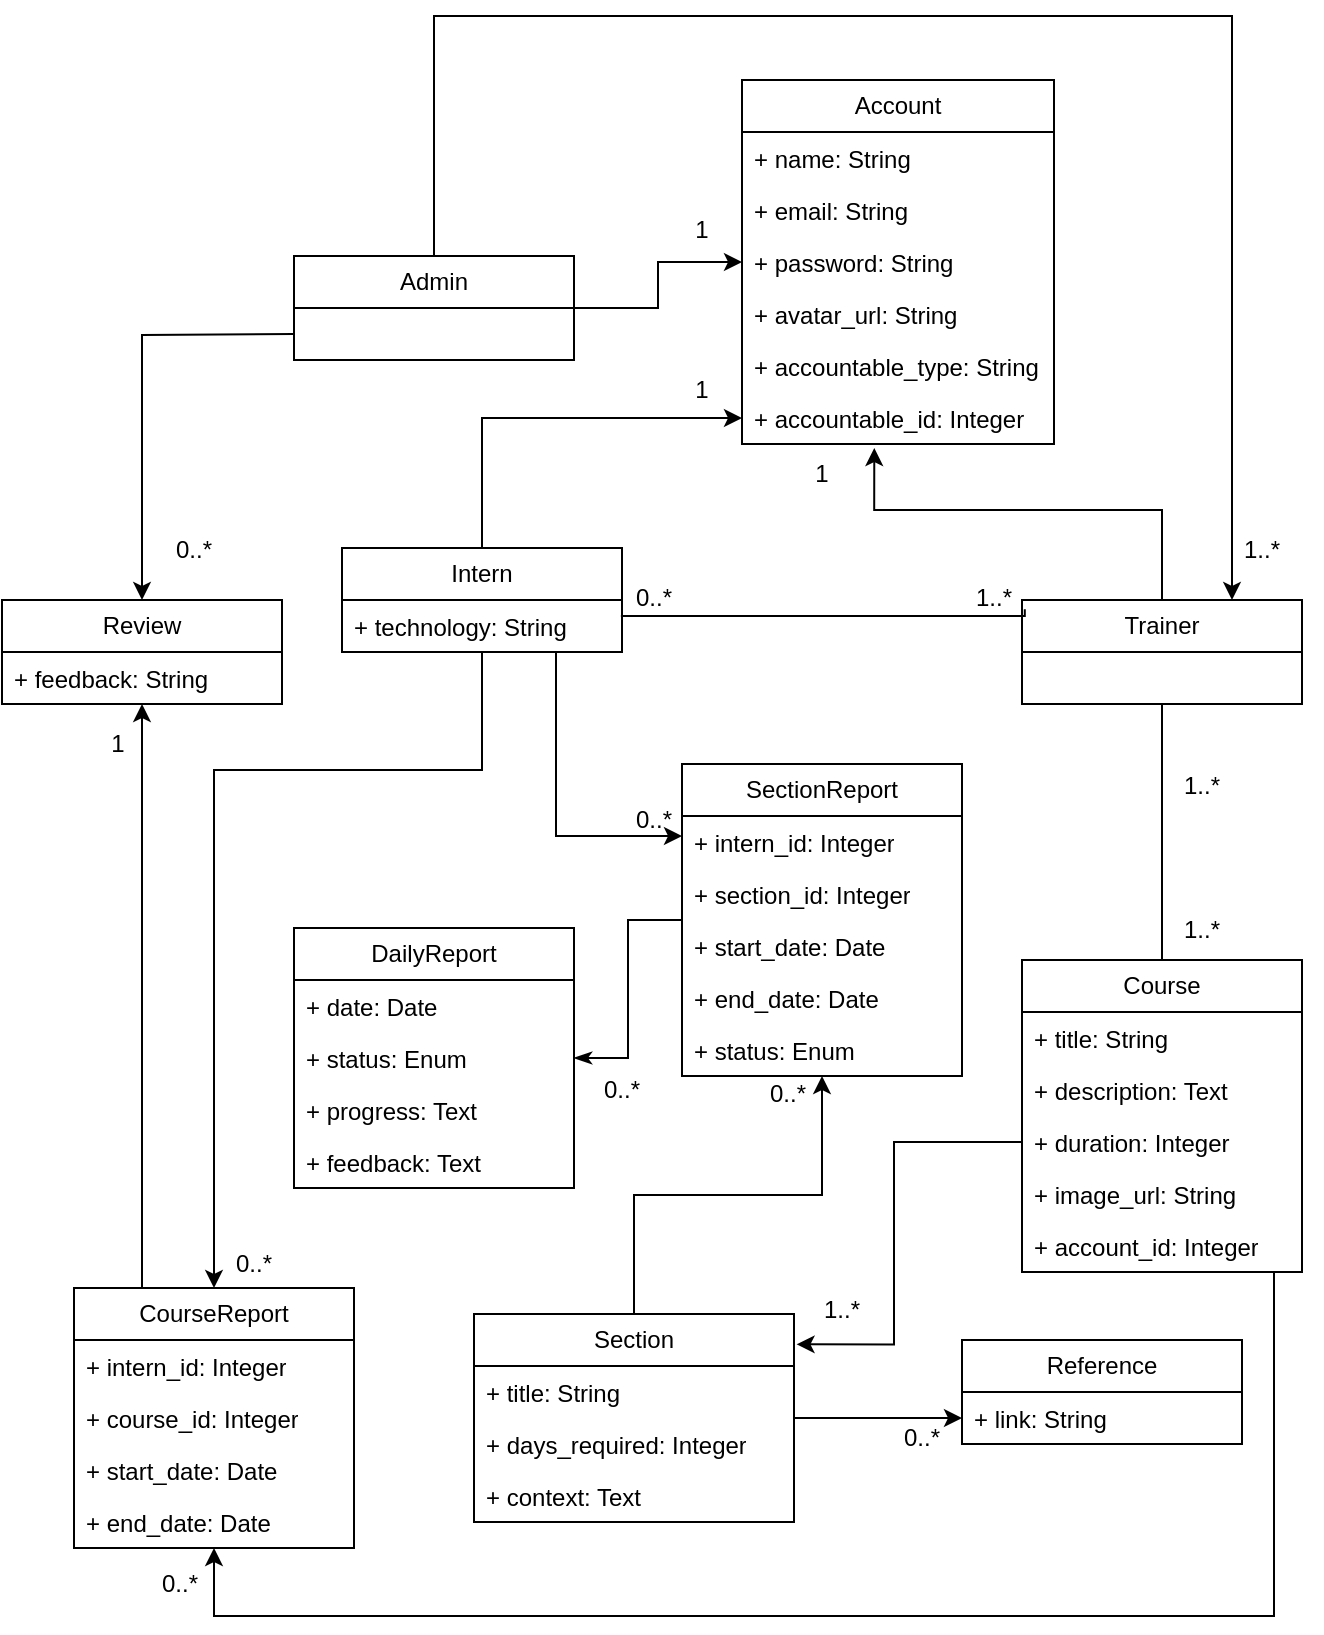 <mxfile version="21.0.6" type="device"><diagram id="C5RBs43oDa-KdzZeNtuy" name="Page-1"><mxGraphModel dx="1908" dy="2463" grid="1" gridSize="10" guides="1" tooltips="1" connect="1" arrows="1" fold="1" page="1" pageScale="1" pageWidth="827" pageHeight="1169" math="0" shadow="0"><root><mxCell id="WIyWlLk6GJQsqaUBKTNV-0"/><mxCell id="WIyWlLk6GJQsqaUBKTNV-1" parent="WIyWlLk6GJQsqaUBKTNV-0"/><mxCell id="bo-UDaoQowbquBdlkFqw-72" style="edgeStyle=orthogonalEdgeStyle;rounded=0;orthogonalLoop=1;jettySize=auto;html=1;" parent="WIyWlLk6GJQsqaUBKTNV-1" source="bo-UDaoQowbquBdlkFqw-0" target="bo-UDaoQowbquBdlkFqw-66" edge="1"><mxGeometry relative="1" as="geometry"/></mxCell><mxCell id="bo-UDaoQowbquBdlkFqw-96" style="edgeStyle=orthogonalEdgeStyle;rounded=0;orthogonalLoop=1;jettySize=auto;html=1;endArrow=none;endFill=0;exitX=0.996;exitY=0.306;exitDx=0;exitDy=0;exitPerimeter=0;entryX=0.01;entryY=0.089;entryDx=0;entryDy=0;entryPerimeter=0;" parent="WIyWlLk6GJQsqaUBKTNV-1" source="bo-UDaoQowbquBdlkFqw-70" target="bo-UDaoQowbquBdlkFqw-33" edge="1"><mxGeometry relative="1" as="geometry"><Array as="points"><mxPoint x="585" y="-680"/></Array></mxGeometry></mxCell><mxCell id="bo-UDaoQowbquBdlkFqw-0" value="Intern" style="swimlane;fontStyle=0;childLayout=stackLayout;horizontal=1;startSize=26;fillColor=none;horizontalStack=0;resizeParent=1;resizeParentMax=0;resizeLast=0;collapsible=1;marginBottom=0;whiteSpace=wrap;html=1;" parent="WIyWlLk6GJQsqaUBKTNV-1" vertex="1"><mxGeometry x="244" y="-714" width="140" height="52" as="geometry"/></mxCell><mxCell id="bo-UDaoQowbquBdlkFqw-70" value="+ technology: String" style="text;strokeColor=none;fillColor=none;align=left;verticalAlign=top;spacingLeft=4;spacingRight=4;overflow=hidden;rotatable=0;points=[[0,0.5],[1,0.5]];portConstraint=eastwest;whiteSpace=wrap;html=1;" parent="bo-UDaoQowbquBdlkFqw-0" vertex="1"><mxGeometry y="26" width="140" height="26" as="geometry"/></mxCell><mxCell id="bo-UDaoQowbquBdlkFqw-58" style="edgeStyle=orthogonalEdgeStyle;rounded=0;orthogonalLoop=1;jettySize=auto;html=1;entryX=1.008;entryY=0.146;entryDx=0;entryDy=0;exitX=0;exitY=0.5;exitDx=0;exitDy=0;entryPerimeter=0;" parent="WIyWlLk6GJQsqaUBKTNV-1" source="bo-UDaoQowbquBdlkFqw-8" target="bo-UDaoQowbquBdlkFqw-10" edge="1"><mxGeometry relative="1" as="geometry"><Array as="points"><mxPoint x="520" y="-417"/><mxPoint x="520" y="-316"/></Array></mxGeometry></mxCell><mxCell id="bo-UDaoQowbquBdlkFqw-6" value="Course" style="swimlane;fontStyle=0;childLayout=stackLayout;horizontal=1;startSize=26;fillColor=none;horizontalStack=0;resizeParent=1;resizeParentMax=0;resizeLast=0;collapsible=1;marginBottom=0;whiteSpace=wrap;html=1;" parent="WIyWlLk6GJQsqaUBKTNV-1" vertex="1"><mxGeometry x="584" y="-508" width="140" height="156" as="geometry"/></mxCell><mxCell id="bo-UDaoQowbquBdlkFqw-7" value="+ title: String" style="text;strokeColor=none;fillColor=none;align=left;verticalAlign=top;spacingLeft=4;spacingRight=4;overflow=hidden;rotatable=0;points=[[0,0.5],[1,0.5]];portConstraint=eastwest;whiteSpace=wrap;html=1;" parent="bo-UDaoQowbquBdlkFqw-6" vertex="1"><mxGeometry y="26" width="140" height="26" as="geometry"/></mxCell><mxCell id="bo-UDaoQowbquBdlkFqw-49" value="+ description: Text" style="text;strokeColor=none;fillColor=none;align=left;verticalAlign=top;spacingLeft=4;spacingRight=4;overflow=hidden;rotatable=0;points=[[0,0.5],[1,0.5]];portConstraint=eastwest;whiteSpace=wrap;html=1;" parent="bo-UDaoQowbquBdlkFqw-6" vertex="1"><mxGeometry y="52" width="140" height="26" as="geometry"/></mxCell><mxCell id="bo-UDaoQowbquBdlkFqw-8" value="+ duration: Integer" style="text;strokeColor=none;fillColor=none;align=left;verticalAlign=top;spacingLeft=4;spacingRight=4;overflow=hidden;rotatable=0;points=[[0,0.5],[1,0.5]];portConstraint=eastwest;whiteSpace=wrap;html=1;" parent="bo-UDaoQowbquBdlkFqw-6" vertex="1"><mxGeometry y="78" width="140" height="26" as="geometry"/></mxCell><mxCell id="FfP8_EDP1E1twKm_tQtL-0" value="+ image_url: String" style="text;strokeColor=none;fillColor=none;align=left;verticalAlign=top;spacingLeft=4;spacingRight=4;overflow=hidden;rotatable=0;points=[[0,0.5],[1,0.5]];portConstraint=eastwest;whiteSpace=wrap;html=1;" vertex="1" parent="bo-UDaoQowbquBdlkFqw-6"><mxGeometry y="104" width="140" height="26" as="geometry"/></mxCell><mxCell id="bo-UDaoQowbquBdlkFqw-100" value="+ account_id: Integer" style="text;strokeColor=none;fillColor=none;align=left;verticalAlign=top;spacingLeft=4;spacingRight=4;overflow=hidden;rotatable=0;points=[[0,0.5],[1,0.5]];portConstraint=eastwest;whiteSpace=wrap;html=1;" parent="bo-UDaoQowbquBdlkFqw-6" vertex="1"><mxGeometry y="130" width="140" height="26" as="geometry"/></mxCell><mxCell id="bo-UDaoQowbquBdlkFqw-60" style="edgeStyle=orthogonalEdgeStyle;rounded=0;orthogonalLoop=1;jettySize=auto;html=1;entryX=0;entryY=0.5;entryDx=0;entryDy=0;" parent="WIyWlLk6GJQsqaUBKTNV-1" source="bo-UDaoQowbquBdlkFqw-10" target="bo-UDaoQowbquBdlkFqw-19" edge="1"><mxGeometry relative="1" as="geometry"/></mxCell><mxCell id="bo-UDaoQowbquBdlkFqw-10" value="Section" style="swimlane;fontStyle=0;childLayout=stackLayout;horizontal=1;startSize=26;fillColor=none;horizontalStack=0;resizeParent=1;resizeParentMax=0;resizeLast=0;collapsible=1;marginBottom=0;whiteSpace=wrap;html=1;" parent="WIyWlLk6GJQsqaUBKTNV-1" vertex="1"><mxGeometry x="310" y="-331" width="160" height="104" as="geometry"/></mxCell><mxCell id="bo-UDaoQowbquBdlkFqw-11" value="+ title: String" style="text;strokeColor=none;fillColor=none;align=left;verticalAlign=top;spacingLeft=4;spacingRight=4;overflow=hidden;rotatable=0;points=[[0,0.5],[1,0.5]];portConstraint=eastwest;whiteSpace=wrap;html=1;" parent="bo-UDaoQowbquBdlkFqw-10" vertex="1"><mxGeometry y="26" width="160" height="26" as="geometry"/></mxCell><mxCell id="bo-UDaoQowbquBdlkFqw-25" value="+ days_required: Integer" style="text;strokeColor=none;fillColor=none;align=left;verticalAlign=top;spacingLeft=4;spacingRight=4;overflow=hidden;rotatable=0;points=[[0,0.5],[1,0.5]];portConstraint=eastwest;whiteSpace=wrap;html=1;" parent="bo-UDaoQowbquBdlkFqw-10" vertex="1"><mxGeometry y="52" width="160" height="26" as="geometry"/></mxCell><mxCell id="bo-UDaoQowbquBdlkFqw-12" value="+ context: Text" style="text;strokeColor=none;fillColor=none;align=left;verticalAlign=top;spacingLeft=4;spacingRight=4;overflow=hidden;rotatable=0;points=[[0,0.5],[1,0.5]];portConstraint=eastwest;whiteSpace=wrap;html=1;" parent="bo-UDaoQowbquBdlkFqw-10" vertex="1"><mxGeometry y="78" width="160" height="26" as="geometry"/></mxCell><mxCell id="bo-UDaoQowbquBdlkFqw-16" value="Reference" style="swimlane;fontStyle=0;childLayout=stackLayout;horizontal=1;startSize=26;fillColor=none;horizontalStack=0;resizeParent=1;resizeParentMax=0;resizeLast=0;collapsible=1;marginBottom=0;whiteSpace=wrap;html=1;" parent="WIyWlLk6GJQsqaUBKTNV-1" vertex="1"><mxGeometry x="554" y="-318" width="140" height="52" as="geometry"/></mxCell><mxCell id="bo-UDaoQowbquBdlkFqw-19" value="+ link: String" style="text;strokeColor=none;fillColor=none;align=left;verticalAlign=top;spacingLeft=4;spacingRight=4;overflow=hidden;rotatable=0;points=[[0,0.5],[1,0.5]];portConstraint=eastwest;whiteSpace=wrap;html=1;" parent="bo-UDaoQowbquBdlkFqw-16" vertex="1"><mxGeometry y="26" width="140" height="26" as="geometry"/></mxCell><mxCell id="bo-UDaoQowbquBdlkFqw-26" value="DailyReport" style="swimlane;fontStyle=0;childLayout=stackLayout;horizontal=1;startSize=26;fillColor=none;horizontalStack=0;resizeParent=1;resizeParentMax=0;resizeLast=0;collapsible=1;marginBottom=0;whiteSpace=wrap;html=1;" parent="WIyWlLk6GJQsqaUBKTNV-1" vertex="1"><mxGeometry x="220" y="-524" width="140" height="130" as="geometry"/></mxCell><mxCell id="bo-UDaoQowbquBdlkFqw-27" value="+ date: Date" style="text;strokeColor=none;fillColor=none;align=left;verticalAlign=top;spacingLeft=4;spacingRight=4;overflow=hidden;rotatable=0;points=[[0,0.5],[1,0.5]];portConstraint=eastwest;whiteSpace=wrap;html=1;" parent="bo-UDaoQowbquBdlkFqw-26" vertex="1"><mxGeometry y="26" width="140" height="26" as="geometry"/></mxCell><mxCell id="bo-UDaoQowbquBdlkFqw-29" value="+ status: Enum" style="text;strokeColor=none;fillColor=none;align=left;verticalAlign=top;spacingLeft=4;spacingRight=4;overflow=hidden;rotatable=0;points=[[0,0.5],[1,0.5]];portConstraint=eastwest;whiteSpace=wrap;html=1;" parent="bo-UDaoQowbquBdlkFqw-26" vertex="1"><mxGeometry y="52" width="140" height="26" as="geometry"/></mxCell><mxCell id="bo-UDaoQowbquBdlkFqw-30" value="+ progress: Text" style="text;strokeColor=none;fillColor=none;align=left;verticalAlign=top;spacingLeft=4;spacingRight=4;overflow=hidden;rotatable=0;points=[[0,0.5],[1,0.5]];portConstraint=eastwest;whiteSpace=wrap;html=1;" parent="bo-UDaoQowbquBdlkFqw-26" vertex="1"><mxGeometry y="78" width="140" height="26" as="geometry"/></mxCell><mxCell id="bo-UDaoQowbquBdlkFqw-31" value="+ feedback: Text" style="text;strokeColor=none;fillColor=none;align=left;verticalAlign=top;spacingLeft=4;spacingRight=4;overflow=hidden;rotatable=0;points=[[0,0.5],[1,0.5]];portConstraint=eastwest;whiteSpace=wrap;html=1;" parent="bo-UDaoQowbquBdlkFqw-26" vertex="1"><mxGeometry y="104" width="140" height="26" as="geometry"/></mxCell><mxCell id="bo-UDaoQowbquBdlkFqw-57" style="edgeStyle=orthogonalEdgeStyle;rounded=0;orthogonalLoop=1;jettySize=auto;html=1;endArrow=none;endFill=0;" parent="WIyWlLk6GJQsqaUBKTNV-1" source="bo-UDaoQowbquBdlkFqw-33" target="bo-UDaoQowbquBdlkFqw-6" edge="1"><mxGeometry relative="1" as="geometry"/></mxCell><mxCell id="bo-UDaoQowbquBdlkFqw-73" style="edgeStyle=orthogonalEdgeStyle;rounded=0;orthogonalLoop=1;jettySize=auto;html=1;entryX=0.424;entryY=1.077;entryDx=0;entryDy=0;entryPerimeter=0;" parent="WIyWlLk6GJQsqaUBKTNV-1" source="bo-UDaoQowbquBdlkFqw-33" target="bo-UDaoQowbquBdlkFqw-66" edge="1"><mxGeometry relative="1" as="geometry"><Array as="points"><mxPoint x="564" y="-733"/><mxPoint x="597" y="-733"/></Array></mxGeometry></mxCell><mxCell id="bo-UDaoQowbquBdlkFqw-33" value="Trainer" style="swimlane;fontStyle=0;childLayout=stackLayout;horizontal=1;startSize=26;fillColor=none;horizontalStack=0;resizeParent=1;resizeParentMax=0;resizeLast=0;collapsible=1;marginBottom=0;whiteSpace=wrap;html=1;" parent="WIyWlLk6GJQsqaUBKTNV-1" vertex="1"><mxGeometry x="584" y="-688" width="140" height="52" as="geometry"/></mxCell><mxCell id="bo-UDaoQowbquBdlkFqw-71" style="edgeStyle=orthogonalEdgeStyle;rounded=0;orthogonalLoop=1;jettySize=auto;html=1;" parent="WIyWlLk6GJQsqaUBKTNV-1" source="bo-UDaoQowbquBdlkFqw-38" target="bo-UDaoQowbquBdlkFqw-61" edge="1"><mxGeometry relative="1" as="geometry"><Array as="points"/></mxGeometry></mxCell><mxCell id="bo-UDaoQowbquBdlkFqw-92" style="edgeStyle=orthogonalEdgeStyle;rounded=0;orthogonalLoop=1;jettySize=auto;html=1;entryX=0.75;entryY=0;entryDx=0;entryDy=0;" parent="WIyWlLk6GJQsqaUBKTNV-1" source="bo-UDaoQowbquBdlkFqw-38" target="bo-UDaoQowbquBdlkFqw-33" edge="1"><mxGeometry relative="1" as="geometry"><Array as="points"><mxPoint x="290" y="-980"/><mxPoint x="689" y="-980"/></Array></mxGeometry></mxCell><mxCell id="bo-UDaoQowbquBdlkFqw-38" value="Admin" style="swimlane;fontStyle=0;childLayout=stackLayout;horizontal=1;startSize=26;fillColor=none;horizontalStack=0;resizeParent=1;resizeParentMax=0;resizeLast=0;collapsible=1;marginBottom=0;whiteSpace=wrap;html=1;" parent="WIyWlLk6GJQsqaUBKTNV-1" vertex="1"><mxGeometry x="220" y="-860" width="140" height="52" as="geometry"/></mxCell><mxCell id="lEpBj5VCTiEoeozHY_Ku-29" style="edgeStyle=orthogonalEdgeStyle;rounded=0;orthogonalLoop=1;jettySize=auto;html=1;endArrow=none;endFill=0;startArrow=classic;startFill=1;" parent="WIyWlLk6GJQsqaUBKTNV-1" source="bo-UDaoQowbquBdlkFqw-44" target="lEpBj5VCTiEoeozHY_Ku-12" edge="1"><mxGeometry relative="1" as="geometry"><Array as="points"><mxPoint x="144" y="-460"/><mxPoint x="144" y="-460"/></Array></mxGeometry></mxCell><mxCell id="bo-UDaoQowbquBdlkFqw-44" value="Review" style="swimlane;fontStyle=0;childLayout=stackLayout;horizontal=1;startSize=26;fillColor=none;horizontalStack=0;resizeParent=1;resizeParentMax=0;resizeLast=0;collapsible=1;marginBottom=0;whiteSpace=wrap;html=1;" parent="WIyWlLk6GJQsqaUBKTNV-1" vertex="1"><mxGeometry x="74" y="-688" width="140" height="52" as="geometry"/></mxCell><mxCell id="bo-UDaoQowbquBdlkFqw-45" value="+ feedback: String" style="text;strokeColor=none;fillColor=none;align=left;verticalAlign=top;spacingLeft=4;spacingRight=4;overflow=hidden;rotatable=0;points=[[0,0.5],[1,0.5]];portConstraint=eastwest;whiteSpace=wrap;html=1;" parent="bo-UDaoQowbquBdlkFqw-44" vertex="1"><mxGeometry y="26" width="140" height="26" as="geometry"/></mxCell><mxCell id="bo-UDaoQowbquBdlkFqw-61" value="Account" style="swimlane;fontStyle=0;childLayout=stackLayout;horizontal=1;startSize=26;fillColor=none;horizontalStack=0;resizeParent=1;resizeParentMax=0;resizeLast=0;collapsible=1;marginBottom=0;whiteSpace=wrap;html=1;" parent="WIyWlLk6GJQsqaUBKTNV-1" vertex="1"><mxGeometry x="444" y="-948" width="156" height="182" as="geometry"/></mxCell><mxCell id="bo-UDaoQowbquBdlkFqw-62" value="+ name: String" style="text;strokeColor=none;fillColor=none;align=left;verticalAlign=top;spacingLeft=4;spacingRight=4;overflow=hidden;rotatable=0;points=[[0,0.5],[1,0.5]];portConstraint=eastwest;whiteSpace=wrap;html=1;" parent="bo-UDaoQowbquBdlkFqw-61" vertex="1"><mxGeometry y="26" width="156" height="26" as="geometry"/></mxCell><mxCell id="bo-UDaoQowbquBdlkFqw-63" value="+ email: String" style="text;strokeColor=none;fillColor=none;align=left;verticalAlign=top;spacingLeft=4;spacingRight=4;overflow=hidden;rotatable=0;points=[[0,0.5],[1,0.5]];portConstraint=eastwest;whiteSpace=wrap;html=1;" parent="bo-UDaoQowbquBdlkFqw-61" vertex="1"><mxGeometry y="52" width="156" height="26" as="geometry"/></mxCell><mxCell id="bo-UDaoQowbquBdlkFqw-64" value="+ password: String" style="text;strokeColor=none;fillColor=none;align=left;verticalAlign=top;spacingLeft=4;spacingRight=4;overflow=hidden;rotatable=0;points=[[0,0.5],[1,0.5]];portConstraint=eastwest;whiteSpace=wrap;html=1;" parent="bo-UDaoQowbquBdlkFqw-61" vertex="1"><mxGeometry y="78" width="156" height="26" as="geometry"/></mxCell><mxCell id="bo-UDaoQowbquBdlkFqw-42" value="+ avatar_url: String" style="text;strokeColor=none;fillColor=none;align=left;verticalAlign=top;spacingLeft=4;spacingRight=4;overflow=hidden;rotatable=0;points=[[0,0.5],[1,0.5]];portConstraint=eastwest;whiteSpace=wrap;html=1;" parent="bo-UDaoQowbquBdlkFqw-61" vertex="1"><mxGeometry y="104" width="156" height="26" as="geometry"/></mxCell><mxCell id="bo-UDaoQowbquBdlkFqw-65" value="+ accountable_type: String" style="text;strokeColor=none;fillColor=none;align=left;verticalAlign=top;spacingLeft=4;spacingRight=4;overflow=hidden;rotatable=0;points=[[0,0.5],[1,0.5]];portConstraint=eastwest;whiteSpace=wrap;html=1;" parent="bo-UDaoQowbquBdlkFqw-61" vertex="1"><mxGeometry y="130" width="156" height="26" as="geometry"/></mxCell><mxCell id="bo-UDaoQowbquBdlkFqw-66" value="+ accountable_id: Integer" style="text;strokeColor=none;fillColor=none;align=left;verticalAlign=top;spacingLeft=4;spacingRight=4;overflow=hidden;rotatable=0;points=[[0,0.5],[1,0.5]];portConstraint=eastwest;whiteSpace=wrap;html=1;" parent="bo-UDaoQowbquBdlkFqw-61" vertex="1"><mxGeometry y="156" width="156" height="26" as="geometry"/></mxCell><mxCell id="bo-UDaoQowbquBdlkFqw-79" value="1" style="text;html=1;strokeColor=none;fillColor=none;align=center;verticalAlign=middle;whiteSpace=wrap;rounded=0;" parent="WIyWlLk6GJQsqaUBKTNV-1" vertex="1"><mxGeometry x="394" y="-888" width="60" height="30" as="geometry"/></mxCell><mxCell id="bo-UDaoQowbquBdlkFqw-80" value="1" style="text;html=1;strokeColor=none;fillColor=none;align=center;verticalAlign=middle;whiteSpace=wrap;rounded=0;" parent="WIyWlLk6GJQsqaUBKTNV-1" vertex="1"><mxGeometry x="394" y="-808" width="60" height="30" as="geometry"/></mxCell><mxCell id="bo-UDaoQowbquBdlkFqw-81" value="1" style="text;html=1;strokeColor=none;fillColor=none;align=center;verticalAlign=middle;whiteSpace=wrap;rounded=0;" parent="WIyWlLk6GJQsqaUBKTNV-1" vertex="1"><mxGeometry x="454" y="-766" width="60" height="30" as="geometry"/></mxCell><mxCell id="bo-UDaoQowbquBdlkFqw-83" value="0..*" style="text;html=1;strokeColor=none;fillColor=none;align=center;verticalAlign=middle;whiteSpace=wrap;rounded=0;" parent="WIyWlLk6GJQsqaUBKTNV-1" vertex="1"><mxGeometry x="140" y="-728" width="60" height="30" as="geometry"/></mxCell><mxCell id="bo-UDaoQowbquBdlkFqw-84" value="0..*" style="text;html=1;strokeColor=none;fillColor=none;align=center;verticalAlign=middle;whiteSpace=wrap;rounded=0;" parent="WIyWlLk6GJQsqaUBKTNV-1" vertex="1"><mxGeometry x="354" y="-458" width="60" height="30" as="geometry"/></mxCell><mxCell id="bo-UDaoQowbquBdlkFqw-85" value="0..*" style="text;html=1;strokeColor=none;fillColor=none;align=center;verticalAlign=middle;whiteSpace=wrap;rounded=0;" parent="WIyWlLk6GJQsqaUBKTNV-1" vertex="1"><mxGeometry x="504" y="-284" width="60" height="30" as="geometry"/></mxCell><mxCell id="bo-UDaoQowbquBdlkFqw-86" value="1..*" style="text;html=1;strokeColor=none;fillColor=none;align=center;verticalAlign=middle;whiteSpace=wrap;rounded=0;" parent="WIyWlLk6GJQsqaUBKTNV-1" vertex="1"><mxGeometry x="464" y="-348" width="60" height="30" as="geometry"/></mxCell><mxCell id="bo-UDaoQowbquBdlkFqw-88" value="1..*" style="text;html=1;strokeColor=none;fillColor=none;align=center;verticalAlign=middle;whiteSpace=wrap;rounded=0;" parent="WIyWlLk6GJQsqaUBKTNV-1" vertex="1"><mxGeometry x="644" y="-538" width="60" height="30" as="geometry"/></mxCell><mxCell id="bo-UDaoQowbquBdlkFqw-90" value="1..*" style="text;html=1;strokeColor=none;fillColor=none;align=center;verticalAlign=middle;whiteSpace=wrap;rounded=0;" parent="WIyWlLk6GJQsqaUBKTNV-1" vertex="1"><mxGeometry x="674" y="-728" width="60" height="30" as="geometry"/></mxCell><mxCell id="bo-UDaoQowbquBdlkFqw-91" style="edgeStyle=orthogonalEdgeStyle;rounded=0;orthogonalLoop=1;jettySize=auto;html=1;entryX=0.5;entryY=0;entryDx=0;entryDy=0;" parent="WIyWlLk6GJQsqaUBKTNV-1" target="bo-UDaoQowbquBdlkFqw-44" edge="1"><mxGeometry relative="1" as="geometry"><mxPoint x="220" y="-821" as="sourcePoint"/></mxGeometry></mxCell><mxCell id="bo-UDaoQowbquBdlkFqw-97" value="1..*" style="text;html=1;strokeColor=none;fillColor=none;align=center;verticalAlign=middle;whiteSpace=wrap;rounded=0;" parent="WIyWlLk6GJQsqaUBKTNV-1" vertex="1"><mxGeometry x="540" y="-704" width="60" height="30" as="geometry"/></mxCell><mxCell id="bo-UDaoQowbquBdlkFqw-99" value="1..*" style="text;html=1;strokeColor=none;fillColor=none;align=center;verticalAlign=middle;whiteSpace=wrap;rounded=0;" parent="WIyWlLk6GJQsqaUBKTNV-1" vertex="1"><mxGeometry x="644" y="-610" width="60" height="30" as="geometry"/></mxCell><mxCell id="lEpBj5VCTiEoeozHY_Ku-4" value="0..*" style="text;html=1;strokeColor=none;fillColor=none;align=center;verticalAlign=middle;whiteSpace=wrap;rounded=0;" parent="WIyWlLk6GJQsqaUBKTNV-1" vertex="1"><mxGeometry x="370" y="-704" width="60" height="30" as="geometry"/></mxCell><mxCell id="lEpBj5VCTiEoeozHY_Ku-8" value="SectionReport" style="swimlane;fontStyle=0;childLayout=stackLayout;horizontal=1;startSize=26;fillColor=none;horizontalStack=0;resizeParent=1;resizeParentMax=0;resizeLast=0;collapsible=1;marginBottom=0;whiteSpace=wrap;html=1;" parent="WIyWlLk6GJQsqaUBKTNV-1" vertex="1"><mxGeometry x="414" y="-606" width="140" height="156" as="geometry"/></mxCell><mxCell id="lEpBj5VCTiEoeozHY_Ku-9" value="+ intern_id: Integer" style="text;strokeColor=none;fillColor=none;align=left;verticalAlign=top;spacingLeft=4;spacingRight=4;overflow=hidden;rotatable=0;points=[[0,0.5],[1,0.5]];portConstraint=eastwest;whiteSpace=wrap;html=1;" parent="lEpBj5VCTiEoeozHY_Ku-8" vertex="1"><mxGeometry y="26" width="140" height="26" as="geometry"/></mxCell><mxCell id="lEpBj5VCTiEoeozHY_Ku-10" value="+ section_id: Integer" style="text;strokeColor=none;fillColor=none;align=left;verticalAlign=top;spacingLeft=4;spacingRight=4;overflow=hidden;rotatable=0;points=[[0,0.5],[1,0.5]];portConstraint=eastwest;whiteSpace=wrap;html=1;" parent="lEpBj5VCTiEoeozHY_Ku-8" vertex="1"><mxGeometry y="52" width="140" height="26" as="geometry"/></mxCell><mxCell id="lEpBj5VCTiEoeozHY_Ku-11" value="+ start_date: Date" style="text;strokeColor=none;fillColor=none;align=left;verticalAlign=top;spacingLeft=4;spacingRight=4;overflow=hidden;rotatable=0;points=[[0,0.5],[1,0.5]];portConstraint=eastwest;whiteSpace=wrap;html=1;" parent="lEpBj5VCTiEoeozHY_Ku-8" vertex="1"><mxGeometry y="78" width="140" height="26" as="geometry"/></mxCell><mxCell id="lEpBj5VCTiEoeozHY_Ku-22" value="+ end_date: Date" style="text;strokeColor=none;fillColor=none;align=left;verticalAlign=top;spacingLeft=4;spacingRight=4;overflow=hidden;rotatable=0;points=[[0,0.5],[1,0.5]];portConstraint=eastwest;whiteSpace=wrap;html=1;" parent="lEpBj5VCTiEoeozHY_Ku-8" vertex="1"><mxGeometry y="104" width="140" height="26" as="geometry"/></mxCell><mxCell id="FfP8_EDP1E1twKm_tQtL-1" value="+ status: Enum" style="text;strokeColor=none;fillColor=none;align=left;verticalAlign=top;spacingLeft=4;spacingRight=4;overflow=hidden;rotatable=0;points=[[0,0.5],[1,0.5]];portConstraint=eastwest;whiteSpace=wrap;html=1;" vertex="1" parent="lEpBj5VCTiEoeozHY_Ku-8"><mxGeometry y="130" width="140" height="26" as="geometry"/></mxCell><mxCell id="lEpBj5VCTiEoeozHY_Ku-12" value="CourseReport" style="swimlane;fontStyle=0;childLayout=stackLayout;horizontal=1;startSize=26;fillColor=none;horizontalStack=0;resizeParent=1;resizeParentMax=0;resizeLast=0;collapsible=1;marginBottom=0;whiteSpace=wrap;html=1;" parent="WIyWlLk6GJQsqaUBKTNV-1" vertex="1"><mxGeometry x="110" y="-344" width="140" height="130" as="geometry"/></mxCell><mxCell id="lEpBj5VCTiEoeozHY_Ku-13" value="+ intern_id: Integer" style="text;strokeColor=none;fillColor=none;align=left;verticalAlign=top;spacingLeft=4;spacingRight=4;overflow=hidden;rotatable=0;points=[[0,0.5],[1,0.5]];portConstraint=eastwest;whiteSpace=wrap;html=1;" parent="lEpBj5VCTiEoeozHY_Ku-12" vertex="1"><mxGeometry y="26" width="140" height="26" as="geometry"/></mxCell><mxCell id="lEpBj5VCTiEoeozHY_Ku-14" value="+ course_id: Integer" style="text;strokeColor=none;fillColor=none;align=left;verticalAlign=top;spacingLeft=4;spacingRight=4;overflow=hidden;rotatable=0;points=[[0,0.5],[1,0.5]];portConstraint=eastwest;whiteSpace=wrap;html=1;" parent="lEpBj5VCTiEoeozHY_Ku-12" vertex="1"><mxGeometry y="52" width="140" height="26" as="geometry"/></mxCell><mxCell id="lEpBj5VCTiEoeozHY_Ku-15" value="+ start_date: Date" style="text;strokeColor=none;fillColor=none;align=left;verticalAlign=top;spacingLeft=4;spacingRight=4;overflow=hidden;rotatable=0;points=[[0,0.5],[1,0.5]];portConstraint=eastwest;whiteSpace=wrap;html=1;" parent="lEpBj5VCTiEoeozHY_Ku-12" vertex="1"><mxGeometry y="78" width="140" height="26" as="geometry"/></mxCell><mxCell id="lEpBj5VCTiEoeozHY_Ku-23" value="+ end_date: Date" style="text;strokeColor=none;fillColor=none;align=left;verticalAlign=top;spacingLeft=4;spacingRight=4;overflow=hidden;rotatable=0;points=[[0,0.5],[1,0.5]];portConstraint=eastwest;whiteSpace=wrap;html=1;" parent="lEpBj5VCTiEoeozHY_Ku-12" vertex="1"><mxGeometry y="104" width="140" height="26" as="geometry"/></mxCell><mxCell id="lEpBj5VCTiEoeozHY_Ku-16" value="" style="endArrow=classic;html=1;rounded=0;endFill=1;edgeStyle=orthogonalEdgeStyle;" parent="WIyWlLk6GJQsqaUBKTNV-1" source="bo-UDaoQowbquBdlkFqw-70" target="lEpBj5VCTiEoeozHY_Ku-8" edge="1"><mxGeometry relative="1" as="geometry"><mxPoint x="351.1" y="-636.104" as="sourcePoint"/><mxPoint x="410" y="-570" as="targetPoint"/><Array as="points"><mxPoint x="351" y="-570"/></Array></mxGeometry></mxCell><mxCell id="lEpBj5VCTiEoeozHY_Ku-17" value="0..*" style="resizable=0;html=1;whiteSpace=wrap;align=right;verticalAlign=bottom;" parent="lEpBj5VCTiEoeozHY_Ku-16" connectable="0" vertex="1"><mxGeometry x="1" relative="1" as="geometry"><mxPoint x="-4" as="offset"/></mxGeometry></mxCell><mxCell id="lEpBj5VCTiEoeozHY_Ku-18" value="" style="endArrow=classic;html=1;rounded=0;edgeStyle=orthogonalEdgeStyle;endFill=1;" parent="WIyWlLk6GJQsqaUBKTNV-1" source="bo-UDaoQowbquBdlkFqw-0" target="lEpBj5VCTiEoeozHY_Ku-12" edge="1"><mxGeometry relative="1" as="geometry"><mxPoint x="380" y="-570" as="sourcePoint"/><mxPoint x="540" y="-570" as="targetPoint"/><Array as="points"><mxPoint x="314" y="-603"/><mxPoint x="180" y="-603"/></Array></mxGeometry></mxCell><mxCell id="lEpBj5VCTiEoeozHY_Ku-19" value="0..*" style="resizable=0;html=1;whiteSpace=wrap;align=right;verticalAlign=bottom;" parent="lEpBj5VCTiEoeozHY_Ku-18" connectable="0" vertex="1"><mxGeometry x="1" relative="1" as="geometry"><mxPoint x="30" y="-4" as="offset"/></mxGeometry></mxCell><mxCell id="lEpBj5VCTiEoeozHY_Ku-20" value="" style="endArrow=classic;html=1;rounded=0;edgeStyle=orthogonalEdgeStyle;startArrow=none;startFill=0;endFill=1;" parent="WIyWlLk6GJQsqaUBKTNV-1" source="bo-UDaoQowbquBdlkFqw-10" target="lEpBj5VCTiEoeozHY_Ku-8" edge="1"><mxGeometry relative="1" as="geometry"><mxPoint x="320" y="-400" as="sourcePoint"/><mxPoint x="480" y="-400" as="targetPoint"/></mxGeometry></mxCell><mxCell id="lEpBj5VCTiEoeozHY_Ku-21" value="0..*" style="resizable=0;html=1;whiteSpace=wrap;align=right;verticalAlign=bottom;" parent="lEpBj5VCTiEoeozHY_Ku-20" connectable="0" vertex="1"><mxGeometry x="1" relative="1" as="geometry"><mxPoint x="-7" y="17" as="offset"/></mxGeometry></mxCell><mxCell id="lEpBj5VCTiEoeozHY_Ku-24" value="" style="endArrow=classic;html=1;rounded=0;edgeStyle=orthogonalEdgeStyle;endFill=1;" parent="WIyWlLk6GJQsqaUBKTNV-1" source="bo-UDaoQowbquBdlkFqw-6" target="lEpBj5VCTiEoeozHY_Ku-23" edge="1"><mxGeometry relative="1" as="geometry"><mxPoint x="530" y="-490" as="sourcePoint"/><mxPoint x="690" y="-490" as="targetPoint"/><Array as="points"><mxPoint x="710" y="-180"/><mxPoint x="180" y="-180"/></Array></mxGeometry></mxCell><mxCell id="lEpBj5VCTiEoeozHY_Ku-25" value="0..*" style="resizable=0;html=1;whiteSpace=wrap;align=right;verticalAlign=bottom;" parent="lEpBj5VCTiEoeozHY_Ku-24" connectable="0" vertex="1"><mxGeometry x="1" relative="1" as="geometry"><mxPoint x="-7" y="26" as="offset"/></mxGeometry></mxCell><mxCell id="lEpBj5VCTiEoeozHY_Ku-26" value="" style="endArrow=classicThin;html=1;rounded=0;edgeStyle=orthogonalEdgeStyle;endFill=1;" parent="WIyWlLk6GJQsqaUBKTNV-1" source="lEpBj5VCTiEoeozHY_Ku-8" target="bo-UDaoQowbquBdlkFqw-26" edge="1"><mxGeometry relative="1" as="geometry"><mxPoint x="90" y="-290" as="sourcePoint"/><mxPoint x="250" y="-290" as="targetPoint"/></mxGeometry></mxCell><mxCell id="lEpBj5VCTiEoeozHY_Ku-30" value="1" style="text;html=1;strokeColor=none;fillColor=none;align=center;verticalAlign=middle;whiteSpace=wrap;rounded=0;" parent="WIyWlLk6GJQsqaUBKTNV-1" vertex="1"><mxGeometry x="102" y="-631" width="60" height="30" as="geometry"/></mxCell></root></mxGraphModel></diagram></mxfile>